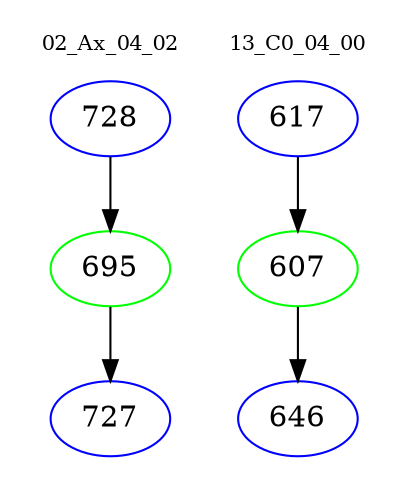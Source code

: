 digraph{
subgraph cluster_0 {
color = white
label = "02_Ax_04_02";
fontsize=10;
T0_728 [label="728", color="blue"]
T0_728 -> T0_695 [color="black"]
T0_695 [label="695", color="green"]
T0_695 -> T0_727 [color="black"]
T0_727 [label="727", color="blue"]
}
subgraph cluster_1 {
color = white
label = "13_C0_04_00";
fontsize=10;
T1_617 [label="617", color="blue"]
T1_617 -> T1_607 [color="black"]
T1_607 [label="607", color="green"]
T1_607 -> T1_646 [color="black"]
T1_646 [label="646", color="blue"]
}
}
